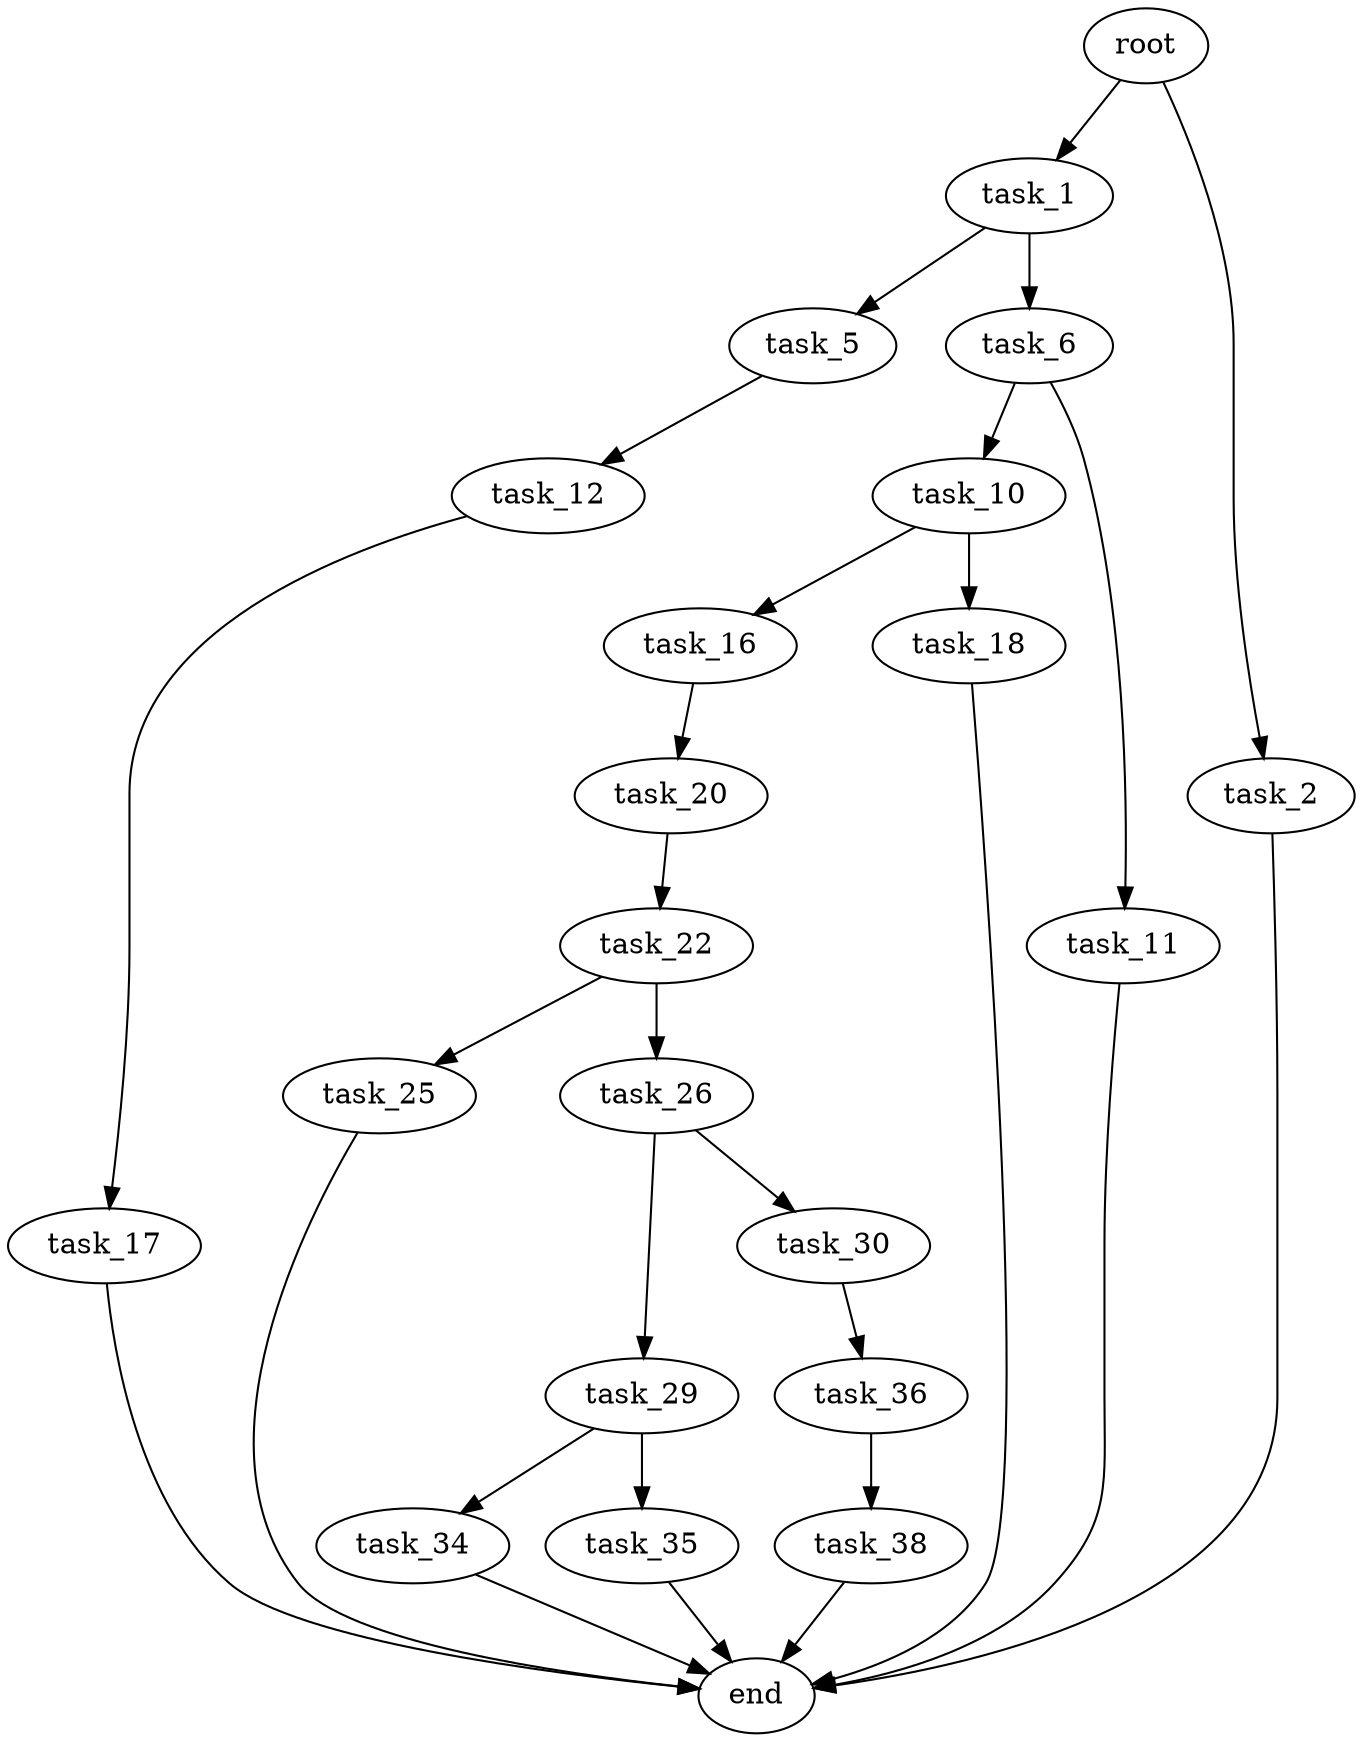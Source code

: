digraph G {
  root [size="0.000000"];
  task_1 [size="6650242491.000000"];
  task_2 [size="36437078394.000000"];
  task_5 [size="14438376843.000000"];
  task_6 [size="145633476516.000000"];
  end [size="0.000000"];
  task_12 [size="5909213900.000000"];
  task_10 [size="549755813888.000000"];
  task_11 [size="782757789696.000000"];
  task_16 [size="51592589464.000000"];
  task_18 [size="123283646748.000000"];
  task_17 [size="881118273020.000000"];
  task_20 [size="301358416301.000000"];
  task_22 [size="1073741824000.000000"];
  task_25 [size="8589934592.000000"];
  task_26 [size="848608805257.000000"];
  task_29 [size="22284756519.000000"];
  task_30 [size="38537337325.000000"];
  task_34 [size="18712669693.000000"];
  task_35 [size="647493163531.000000"];
  task_36 [size="2460333307.000000"];
  task_38 [size="134217728000.000000"];

  root -> task_1 [size="1.000000"];
  root -> task_2 [size="1.000000"];
  task_1 -> task_5 [size="209715200.000000"];
  task_1 -> task_6 [size="209715200.000000"];
  task_2 -> end [size="1.000000"];
  task_5 -> task_12 [size="33554432.000000"];
  task_6 -> task_10 [size="134217728.000000"];
  task_6 -> task_11 [size="134217728.000000"];
  task_12 -> task_17 [size="301989888.000000"];
  task_10 -> task_16 [size="536870912.000000"];
  task_10 -> task_18 [size="536870912.000000"];
  task_11 -> end [size="1.000000"];
  task_16 -> task_20 [size="75497472.000000"];
  task_18 -> end [size="1.000000"];
  task_17 -> end [size="1.000000"];
  task_20 -> task_22 [size="301989888.000000"];
  task_22 -> task_25 [size="838860800.000000"];
  task_22 -> task_26 [size="838860800.000000"];
  task_25 -> end [size="1.000000"];
  task_26 -> task_29 [size="679477248.000000"];
  task_26 -> task_30 [size="679477248.000000"];
  task_29 -> task_34 [size="33554432.000000"];
  task_29 -> task_35 [size="33554432.000000"];
  task_30 -> task_36 [size="33554432.000000"];
  task_34 -> end [size="1.000000"];
  task_35 -> end [size="1.000000"];
  task_36 -> task_38 [size="75497472.000000"];
  task_38 -> end [size="1.000000"];
}
